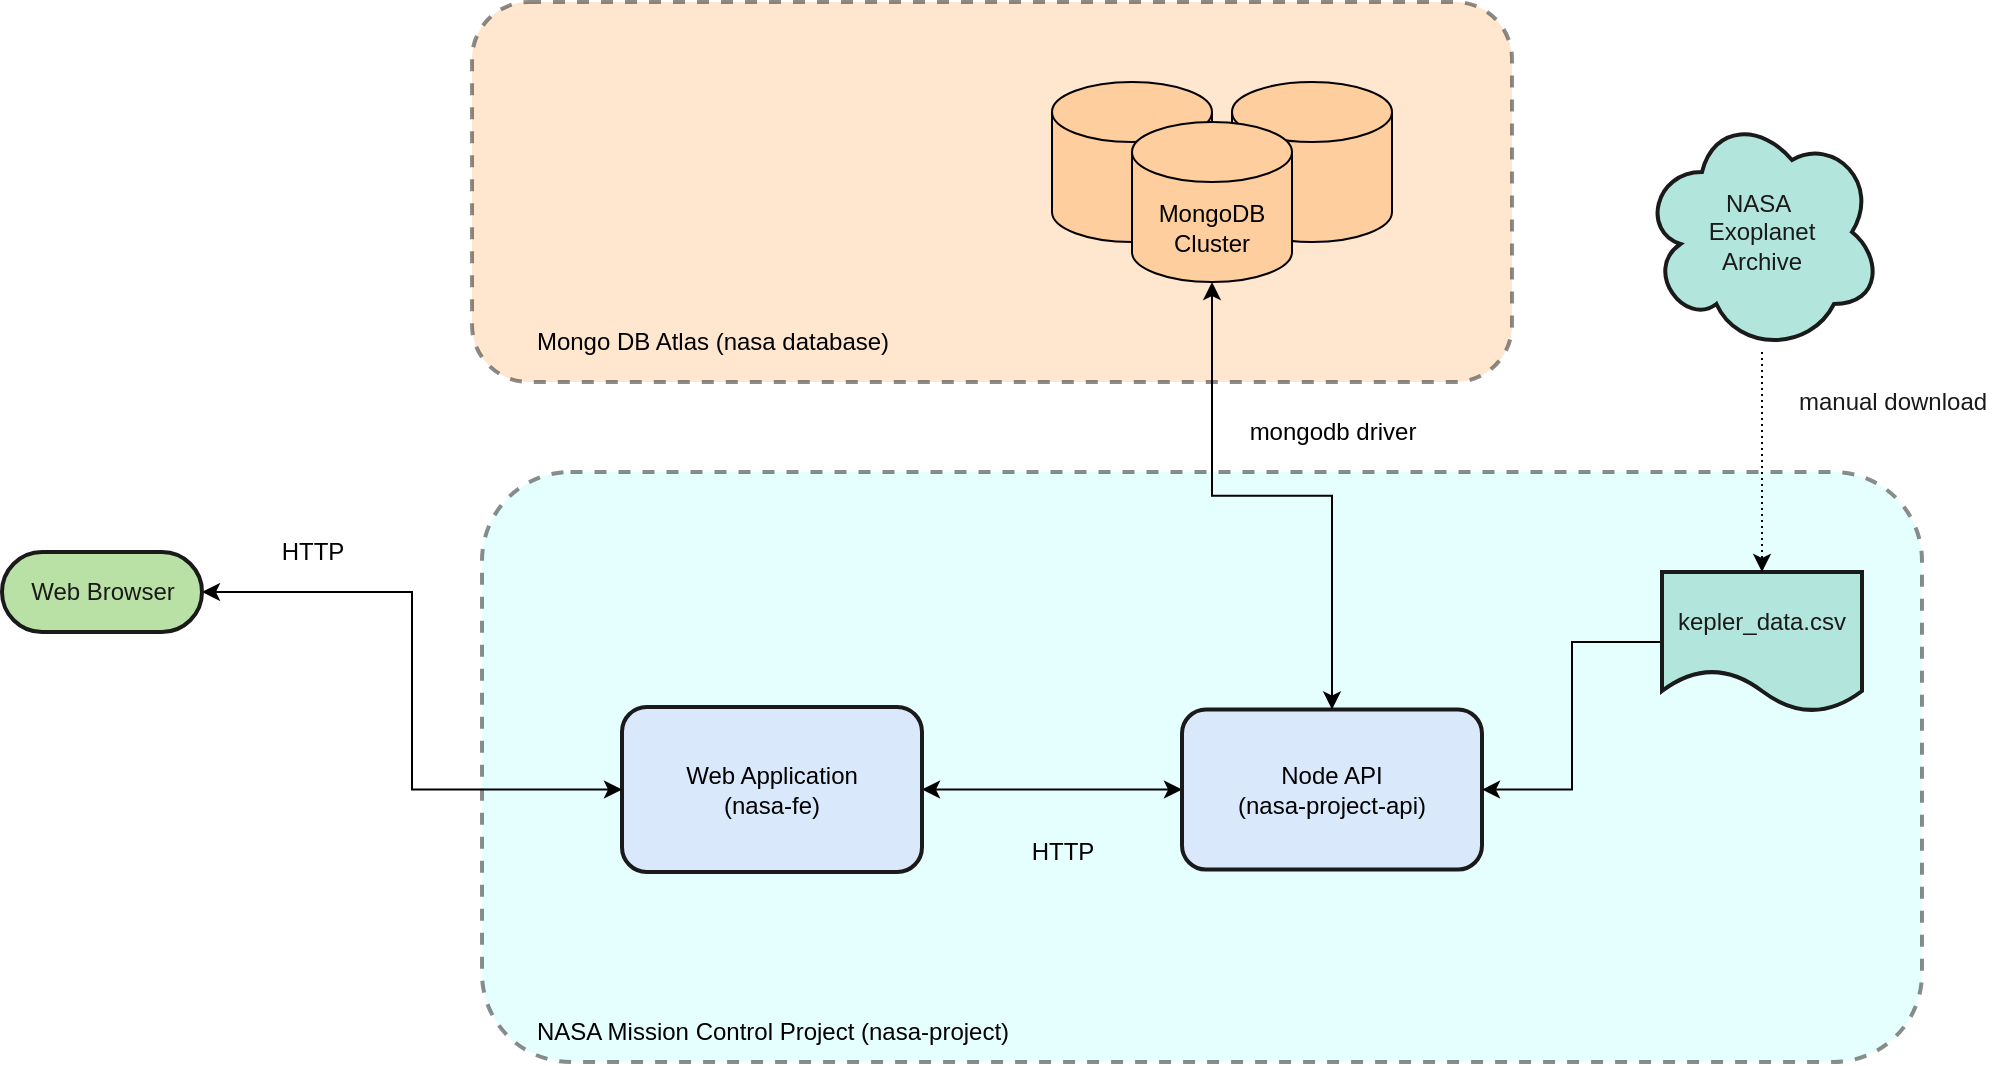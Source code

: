 <mxfile version="16.5.6" type="device"><diagram id="C0BZ6eqN9Xm8BYvUd89s" name="Page-1"><mxGraphModel dx="1967" dy="1763" grid="1" gridSize="10" guides="1" tooltips="1" connect="1" arrows="1" fold="1" page="1" pageScale="1" pageWidth="850" pageHeight="1100" math="0" shadow="0"><root><mxCell id="0"/><mxCell id="1" parent="0"/><mxCell id="uZuk3kZRXF4UnkD0J2o1-8" value="" style="rounded=1;whiteSpace=wrap;html=1;labelBackgroundColor=none;strokeWidth=2;dashed=1;fillColor=#CCFFFF;strokeColor=#1A1A1A;gradientColor=none;opacity=50;" parent="1" vertex="1"><mxGeometry x="160" y="-60" width="720" height="295" as="geometry"/></mxCell><mxCell id="uZuk3kZRXF4UnkD0J2o1-6" style="edgeStyle=orthogonalEdgeStyle;rounded=0;orthogonalLoop=1;jettySize=auto;html=1;startArrow=classic;startFill=1;" parent="1" source="uZuk3kZRXF4UnkD0J2o1-4" target="uZuk3kZRXF4UnkD0J2o1-5" edge="1"><mxGeometry relative="1" as="geometry"/></mxCell><mxCell id="uZuk3kZRXF4UnkD0J2o1-4" value="Web Application&lt;br&gt;(nasa-fe)" style="rounded=1;whiteSpace=wrap;html=1;labelBackgroundColor=none;strokeColor=#1A1A1A;strokeWidth=2;fillColor=#dae8fc;" parent="1" vertex="1"><mxGeometry x="230" y="57.5" width="150" height="82.5" as="geometry"/></mxCell><mxCell id="uZuk3kZRXF4UnkD0J2o1-5" value="Node API&lt;br&gt;(nasa-project-api)" style="rounded=1;whiteSpace=wrap;html=1;labelBackgroundColor=none;strokeColor=#1A1A1A;strokeWidth=2;fillColor=#dae8fc;" parent="1" vertex="1"><mxGeometry x="510" y="58.75" width="150" height="80" as="geometry"/></mxCell><mxCell id="uZuk3kZRXF4UnkD0J2o1-7" value="HTTP" style="text;html=1;align=center;verticalAlign=middle;resizable=0;points=[];autosize=1;strokeColor=none;fillColor=none;" parent="1" vertex="1"><mxGeometry x="425" y="120" width="50" height="20" as="geometry"/></mxCell><mxCell id="uZuk3kZRXF4UnkD0J2o1-9" value="&lt;div style=&quot;text-align: justify&quot;&gt;&lt;span&gt;NASA Mission Control Project (nasa-project)&lt;/span&gt;&lt;/div&gt;" style="text;html=1;align=center;verticalAlign=middle;resizable=0;points=[];autosize=1;strokeColor=none;fillColor=none;" parent="1" vertex="1"><mxGeometry x="180" y="210" width="250" height="20" as="geometry"/></mxCell><mxCell id="fZLKDtE0FeZff9FIEIMA-2" style="edgeStyle=orthogonalEdgeStyle;rounded=0;orthogonalLoop=1;jettySize=auto;html=1;entryX=0;entryY=0.5;entryDx=0;entryDy=0;exitX=1;exitY=0.5;exitDx=0;exitDy=0;exitPerimeter=0;startArrow=classic;startFill=1;" parent="1" source="fZLKDtE0FeZff9FIEIMA-4" target="uZuk3kZRXF4UnkD0J2o1-4" edge="1"><mxGeometry relative="1" as="geometry"><mxPoint x="100" y="80" as="sourcePoint"/></mxGeometry></mxCell><mxCell id="fZLKDtE0FeZff9FIEIMA-3" value="HTTP" style="text;html=1;align=center;verticalAlign=middle;resizable=0;points=[];autosize=1;strokeColor=none;fillColor=none;" parent="1" vertex="1"><mxGeometry x="50" y="-30" width="50" height="20" as="geometry"/></mxCell><mxCell id="fZLKDtE0FeZff9FIEIMA-4" value="Web Browser" style="html=1;dashed=0;whitespace=wrap;shape=mxgraph.dfd.start;fontColor=#1A1A1A;strokeColor=#1A1A1A;fillColor=#B9E0A5;strokeWidth=2;" parent="1" vertex="1"><mxGeometry x="-80" y="-20" width="100" height="40" as="geometry"/></mxCell><mxCell id="fZLKDtE0FeZff9FIEIMA-6" style="edgeStyle=orthogonalEdgeStyle;rounded=0;orthogonalLoop=1;jettySize=auto;html=1;fontColor=#1A1A1A;startArrow=none;startFill=0;" parent="1" source="fZLKDtE0FeZff9FIEIMA-5" target="uZuk3kZRXF4UnkD0J2o1-5" edge="1"><mxGeometry relative="1" as="geometry"/></mxCell><mxCell id="fZLKDtE0FeZff9FIEIMA-5" value="kepler_data.csv" style="shape=document;whiteSpace=wrap;html=1;boundedLbl=1;dashed=0;flipH=1;fontColor=#1A1A1A;strokeColor=#1A1A1A;strokeWidth=2;fillColor=#B2E6DC;" parent="1" vertex="1"><mxGeometry x="750" y="-10" width="100" height="70" as="geometry"/></mxCell><mxCell id="fZLKDtE0FeZff9FIEIMA-8" style="edgeStyle=orthogonalEdgeStyle;rounded=0;orthogonalLoop=1;jettySize=auto;html=1;fontColor=#1A1A1A;startArrow=none;startFill=0;dashed=1;endArrow=classic;endFill=1;dashPattern=1 2;entryX=0.5;entryY=0;entryDx=0;entryDy=0;" parent="1" source="fZLKDtE0FeZff9FIEIMA-7" target="fZLKDtE0FeZff9FIEIMA-5" edge="1"><mxGeometry relative="1" as="geometry"><Array as="points"><mxPoint x="800" y="-30"/><mxPoint x="800" y="-30"/></Array></mxGeometry></mxCell><mxCell id="fZLKDtE0FeZff9FIEIMA-7" value="NASA&amp;nbsp;&lt;br&gt;Exoplanet&lt;br&gt;Archive" style="shape=cloud;whiteSpace=wrap;html=1;fontColor=#1A1A1A;strokeColor=#1A1A1A;strokeWidth=2;fillColor=#B2E6DC;" parent="1" vertex="1"><mxGeometry x="740" y="-240" width="120" height="120" as="geometry"/></mxCell><mxCell id="fZLKDtE0FeZff9FIEIMA-9" value="manual download" style="text;html=1;align=center;verticalAlign=middle;resizable=0;points=[];autosize=1;strokeColor=none;fillColor=none;fontColor=#1A1A1A;" parent="1" vertex="1"><mxGeometry x="810" y="-105" width="110" height="20" as="geometry"/></mxCell><mxCell id="ZqpX0WeBgZqgQGMEjFu7-5" value="" style="group" vertex="1" connectable="0" parent="1"><mxGeometry x="445" y="-255" width="230" height="150" as="geometry"/></mxCell><mxCell id="ZqpX0WeBgZqgQGMEjFu7-4" value="" style="rounded=1;whiteSpace=wrap;html=1;labelBackgroundColor=none;strokeWidth=2;dashed=1;fillColor=#FFCE9F;strokeColor=#1A1A1A;gradientColor=none;opacity=50;" vertex="1" parent="ZqpX0WeBgZqgQGMEjFu7-5"><mxGeometry x="-290" y="-40" width="520" height="190" as="geometry"/></mxCell><mxCell id="ZqpX0WeBgZqgQGMEjFu7-2" value="" style="shape=cylinder3;whiteSpace=wrap;html=1;boundedLbl=1;backgroundOutline=1;size=15;fillColor=#FFCE9F;" vertex="1" parent="ZqpX0WeBgZqgQGMEjFu7-5"><mxGeometry width="80" height="80" as="geometry"/></mxCell><mxCell id="ZqpX0WeBgZqgQGMEjFu7-3" value="" style="shape=cylinder3;whiteSpace=wrap;html=1;boundedLbl=1;backgroundOutline=1;size=15;fillColor=#FFCE9F;" vertex="1" parent="ZqpX0WeBgZqgQGMEjFu7-5"><mxGeometry x="90" width="80" height="80" as="geometry"/></mxCell><mxCell id="ZqpX0WeBgZqgQGMEjFu7-1" value="MongoDB&lt;br&gt;Cluster" style="shape=cylinder3;whiteSpace=wrap;html=1;boundedLbl=1;backgroundOutline=1;size=15;fillColor=#FFCE9F;" vertex="1" parent="ZqpX0WeBgZqgQGMEjFu7-5"><mxGeometry x="40" y="20" width="80" height="80" as="geometry"/></mxCell><mxCell id="ZqpX0WeBgZqgQGMEjFu7-6" value="&lt;font color=&quot;#000000&quot;&gt;Mongo DB Atlas (nasa database)&lt;/font&gt;" style="text;html=1;align=center;verticalAlign=middle;resizable=0;points=[];autosize=1;strokeColor=none;fillColor=none;fontColor=#FFB570;" vertex="1" parent="1"><mxGeometry x="180" y="-135" width="190" height="20" as="geometry"/></mxCell><mxCell id="ZqpX0WeBgZqgQGMEjFu7-7" style="edgeStyle=orthogonalEdgeStyle;rounded=0;orthogonalLoop=1;jettySize=auto;html=1;fontColor=#000000;startArrow=classic;startFill=1;" edge="1" parent="1" source="ZqpX0WeBgZqgQGMEjFu7-1" target="uZuk3kZRXF4UnkD0J2o1-5"><mxGeometry relative="1" as="geometry"/></mxCell><mxCell id="ZqpX0WeBgZqgQGMEjFu7-8" value="mongodb driver" style="text;html=1;align=center;verticalAlign=middle;resizable=0;points=[];autosize=1;strokeColor=none;fillColor=none;fontColor=#000000;" vertex="1" parent="1"><mxGeometry x="535" y="-90" width="100" height="20" as="geometry"/></mxCell></root></mxGraphModel></diagram></mxfile>